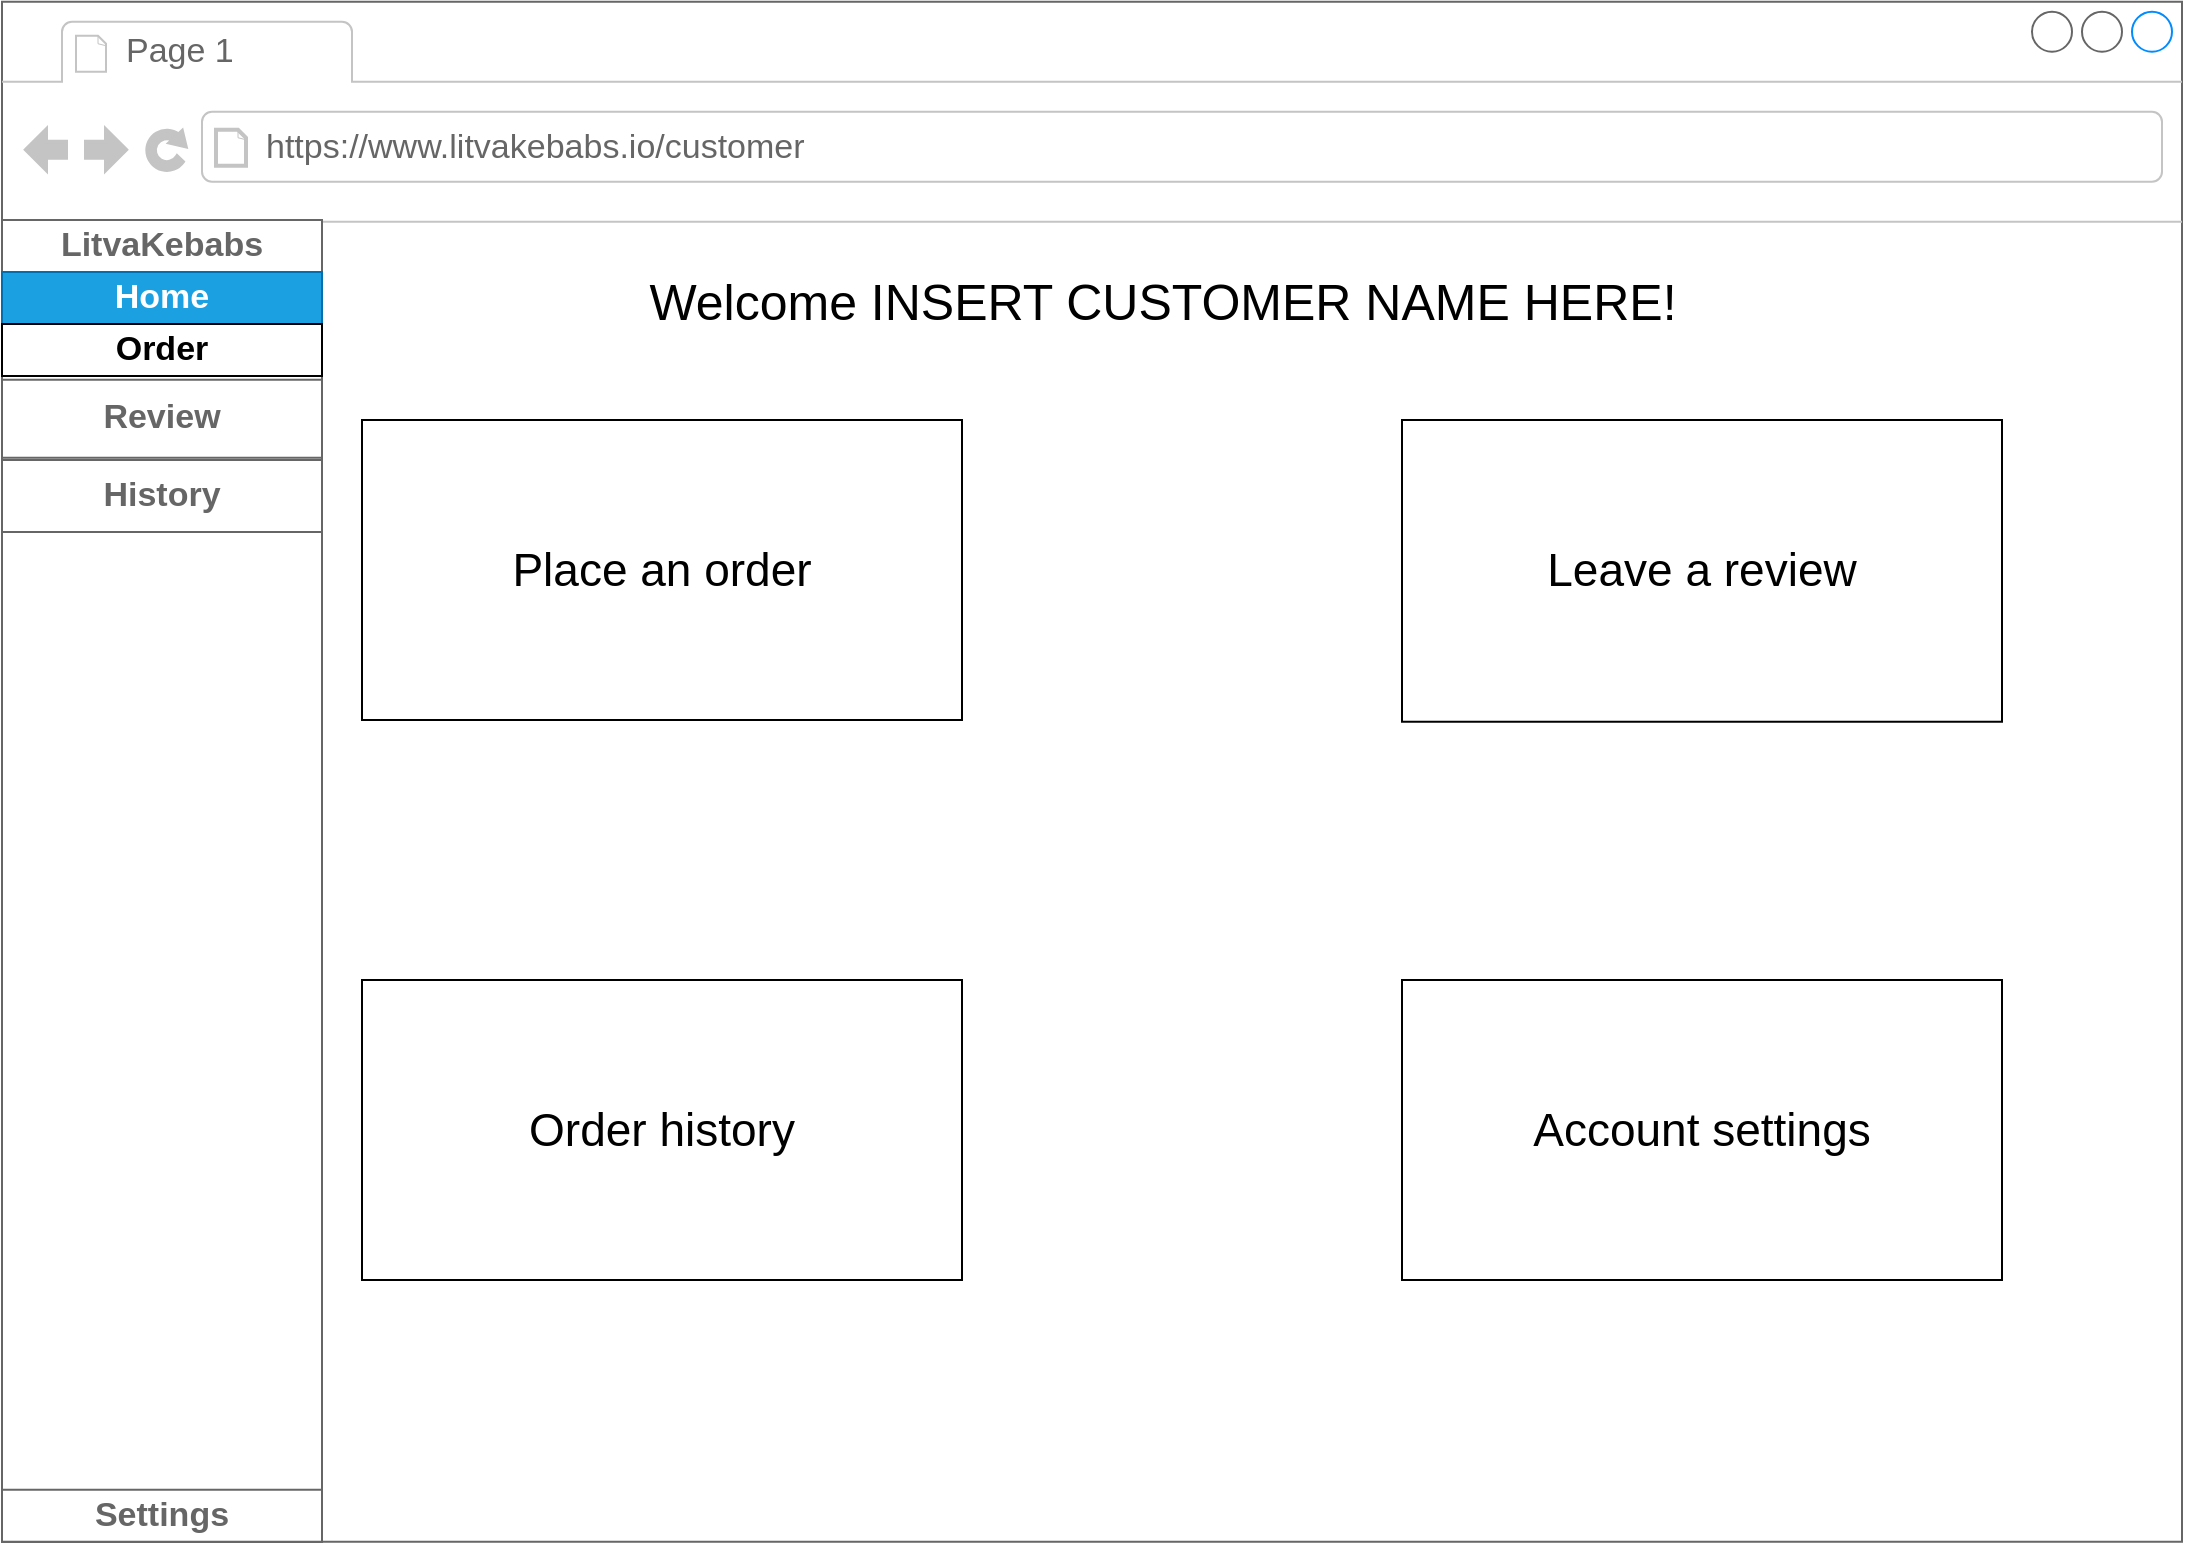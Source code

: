 <mxfile version="22.1.0" type="github">
  <diagram name="Page-1" id="MwZf4FcC_89wzeTxwLsg">
    <mxGraphModel dx="1426" dy="785" grid="1" gridSize="10" guides="1" tooltips="1" connect="1" arrows="1" fold="1" page="1" pageScale="1" pageWidth="827" pageHeight="1169" math="0" shadow="0">
      <root>
        <mxCell id="0" />
        <mxCell id="1" parent="0" />
        <mxCell id="29HRs1NjGLDQsJU7Fg0k-1" value="" style="strokeWidth=1;shadow=0;dashed=0;align=center;html=1;shape=mxgraph.mockup.containers.browserWindow;rSize=0;strokeColor=#666666;strokeColor2=#008cff;strokeColor3=#c4c4c4;mainText=,;recursiveResize=0;" vertex="1" parent="1">
          <mxGeometry x="10" y="70.87" width="1090" height="770" as="geometry" />
        </mxCell>
        <mxCell id="29HRs1NjGLDQsJU7Fg0k-2" value="Page 1" style="strokeWidth=1;shadow=0;dashed=0;align=center;html=1;shape=mxgraph.mockup.containers.anchor;fontSize=17;fontColor=#666666;align=left;whiteSpace=wrap;" vertex="1" parent="29HRs1NjGLDQsJU7Fg0k-1">
          <mxGeometry x="60" y="12" width="110" height="26" as="geometry" />
        </mxCell>
        <mxCell id="29HRs1NjGLDQsJU7Fg0k-3" value="https://www.litvakebabs.io/customer" style="strokeWidth=1;shadow=0;dashed=0;align=center;html=1;shape=mxgraph.mockup.containers.anchor;rSize=0;fontSize=17;fontColor=#666666;align=left;" vertex="1" parent="29HRs1NjGLDQsJU7Fg0k-1">
          <mxGeometry x="130" y="60" width="250" height="26" as="geometry" />
        </mxCell>
        <mxCell id="29HRs1NjGLDQsJU7Fg0k-4" value="&lt;font style=&quot;font-size: 25px;&quot;&gt;Welcome INSERT CUSTOMER NAME HERE!&lt;/font&gt;" style="text;html=1;align=center;verticalAlign=middle;resizable=0;points=[];autosize=1;strokeColor=none;fillColor=none;" vertex="1" parent="29HRs1NjGLDQsJU7Fg0k-1">
          <mxGeometry x="310" y="129.13" width="540" height="40" as="geometry" />
        </mxCell>
        <mxCell id="29HRs1NjGLDQsJU7Fg0k-5" value="" style="strokeWidth=1;shadow=0;dashed=0;align=center;html=1;shape=mxgraph.mockup.containers.rrect;rSize=0;strokeColor=#666666;" vertex="1" parent="29HRs1NjGLDQsJU7Fg0k-1">
          <mxGeometry y="109.13" width="160" height="660.87" as="geometry" />
        </mxCell>
        <mxCell id="29HRs1NjGLDQsJU7Fg0k-6" value="LitvaKebabs" style="strokeColor=inherit;fillColor=inherit;gradientColor=inherit;strokeWidth=1;shadow=0;dashed=0;align=center;html=1;shape=mxgraph.mockup.containers.rrect;rSize=0;fontSize=17;fontColor=#666666;fontStyle=1;resizeWidth=1;whiteSpace=wrap;" vertex="1" parent="29HRs1NjGLDQsJU7Fg0k-5">
          <mxGeometry width="160" height="26" relative="1" as="geometry" />
        </mxCell>
        <mxCell id="29HRs1NjGLDQsJU7Fg0k-7" value="Home" style="strokeColor=#006EAF;fillColor=#1ba1e2;strokeWidth=1;shadow=0;dashed=0;align=center;html=1;shape=mxgraph.mockup.containers.rrect;rSize=0;fontSize=17;fontStyle=1;resizeWidth=1;whiteSpace=wrap;fontColor=#ffffff;" vertex="1" parent="29HRs1NjGLDQsJU7Fg0k-5">
          <mxGeometry width="160" height="26" relative="1" as="geometry">
            <mxPoint y="26" as="offset" />
          </mxGeometry>
        </mxCell>
        <mxCell id="29HRs1NjGLDQsJU7Fg0k-8" value="Order" style="strokeWidth=1;shadow=0;dashed=0;align=center;html=1;shape=mxgraph.mockup.containers.rrect;rSize=0;fontSize=17;fontStyle=1;resizeWidth=1;whiteSpace=wrap;" vertex="1" parent="29HRs1NjGLDQsJU7Fg0k-5">
          <mxGeometry width="160" height="26" relative="1" as="geometry">
            <mxPoint y="52" as="offset" />
          </mxGeometry>
        </mxCell>
        <mxCell id="29HRs1NjGLDQsJU7Fg0k-9" value="Review" style="strokeColor=inherit;fillColor=inherit;gradientColor=inherit;strokeWidth=1;shadow=0;dashed=0;align=center;html=1;shape=mxgraph.mockup.containers.rrect;rSize=0;fontSize=17;fontColor=#666666;fontStyle=1;resizeWidth=1;whiteSpace=wrap;" vertex="1" parent="29HRs1NjGLDQsJU7Fg0k-5">
          <mxGeometry y="1" width="160" height="39" relative="1" as="geometry">
            <mxPoint y="-581" as="offset" />
          </mxGeometry>
        </mxCell>
        <mxCell id="29HRs1NjGLDQsJU7Fg0k-10" value="History" style="strokeColor=inherit;fillColor=inherit;gradientColor=inherit;strokeWidth=1;shadow=0;dashed=0;align=center;html=1;shape=mxgraph.mockup.containers.rrect;rSize=0;fontSize=17;fontColor=#666666;fontStyle=1;resizeWidth=1;whiteSpace=wrap;" vertex="1" parent="29HRs1NjGLDQsJU7Fg0k-5">
          <mxGeometry y="120" width="160" height="36" as="geometry" />
        </mxCell>
        <mxCell id="29HRs1NjGLDQsJU7Fg0k-11" value="Settings" style="strokeColor=inherit;fillColor=inherit;gradientColor=inherit;strokeWidth=1;shadow=0;dashed=0;align=center;html=1;shape=mxgraph.mockup.containers.rrect;rSize=0;fontSize=17;fontColor=#666666;fontStyle=1;resizeWidth=1;whiteSpace=wrap;" vertex="1" parent="29HRs1NjGLDQsJU7Fg0k-5">
          <mxGeometry y="634.87" width="160" height="26" as="geometry" />
        </mxCell>
        <mxCell id="29HRs1NjGLDQsJU7Fg0k-16" value="&lt;font style=&quot;font-size: 23px;&quot;&gt;Place an order&lt;/font&gt;" style="rounded=0;whiteSpace=wrap;html=1;" vertex="1" parent="29HRs1NjGLDQsJU7Fg0k-1">
          <mxGeometry x="180" y="209.13" width="300" height="150" as="geometry" />
        </mxCell>
        <mxCell id="29HRs1NjGLDQsJU7Fg0k-17" value="&lt;span style=&quot;font-size: 23px;&quot;&gt;Leave a review&lt;/span&gt;" style="rounded=0;whiteSpace=wrap;html=1;" vertex="1" parent="29HRs1NjGLDQsJU7Fg0k-1">
          <mxGeometry x="700" y="209.13" width="300" height="150.87" as="geometry" />
        </mxCell>
        <mxCell id="29HRs1NjGLDQsJU7Fg0k-19" value="&lt;font style=&quot;font-size: 23px;&quot;&gt;Order history&lt;/font&gt;" style="rounded=0;whiteSpace=wrap;html=1;" vertex="1" parent="29HRs1NjGLDQsJU7Fg0k-1">
          <mxGeometry x="180" y="489.13" width="300" height="150" as="geometry" />
        </mxCell>
        <mxCell id="29HRs1NjGLDQsJU7Fg0k-20" value="&lt;span style=&quot;font-size: 23px;&quot;&gt;Account settings&lt;/span&gt;" style="rounded=0;whiteSpace=wrap;html=1;" vertex="1" parent="29HRs1NjGLDQsJU7Fg0k-1">
          <mxGeometry x="700" y="489.13" width="300" height="150" as="geometry" />
        </mxCell>
      </root>
    </mxGraphModel>
  </diagram>
</mxfile>
